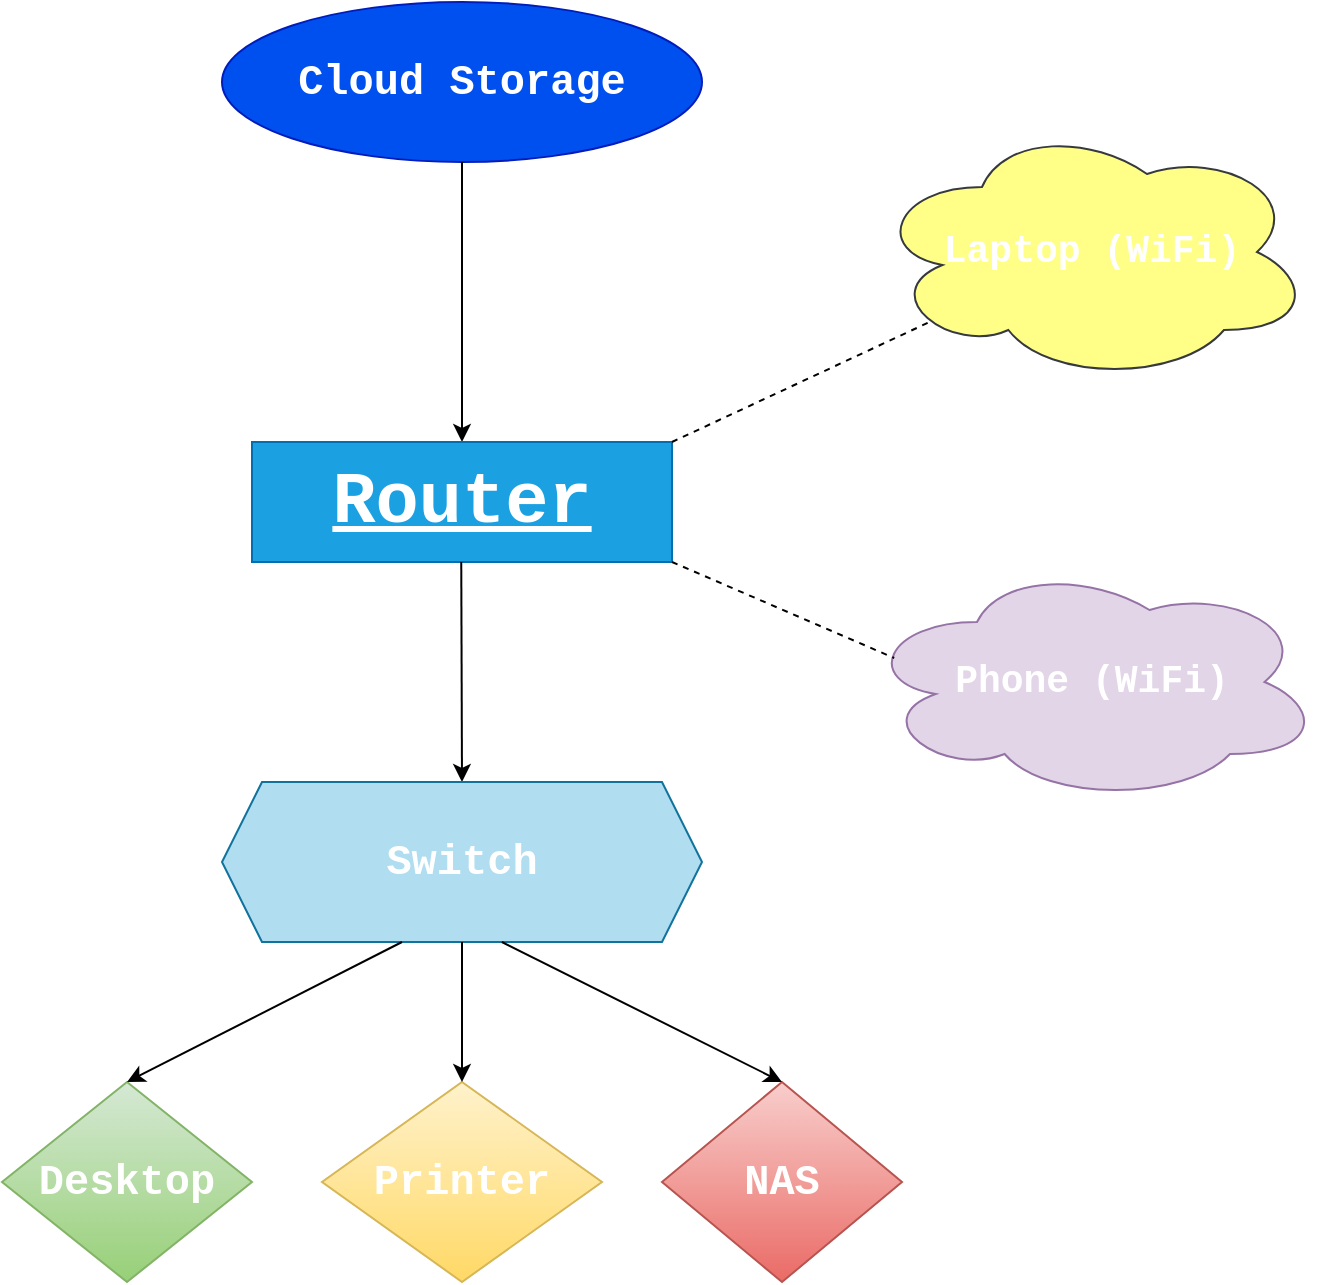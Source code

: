 <mxfile version="28.1.1">
  <diagram name="SOHO_Network_Diagram" id="f1jyXCz8j77_JTLHm1K7">
    <mxGraphModel dx="872" dy="743" grid="1" gridSize="10" guides="1" tooltips="1" connect="1" arrows="1" fold="1" page="1" pageScale="1" pageWidth="850" pageHeight="1100" background="light-dark(#FFFFFF,#000000)" math="0" shadow="0">
      <root>
        <mxCell id="0" />
        <mxCell id="1" parent="0" />
        <mxCell id="oZtGOqy6ybYVbeEz0A0h-1" value="Cloud Storage" style="ellipse;whiteSpace=wrap;html=1;fillColor=#0050ef;fontColor=light-dark(#FFFFFF,#000044);strokeColor=#001DBC;fontStyle=1;fontSize=21;fontFamily=Courier New;" parent="1" vertex="1">
          <mxGeometry x="280" y="10" width="240" height="80" as="geometry" />
        </mxCell>
        <mxCell id="oZtGOqy6ybYVbeEz0A0h-2" value="" style="endArrow=classic;html=1;rounded=0;exitX=0.5;exitY=1;exitDx=0;exitDy=0;entryX=0.5;entryY=0;entryDx=0;entryDy=0;entryPerimeter=0;" parent="1" source="oZtGOqy6ybYVbeEz0A0h-1" target="oZtGOqy6ybYVbeEz0A0h-3" edge="1">
          <mxGeometry width="50" height="50" relative="1" as="geometry">
            <mxPoint x="400" y="100" as="sourcePoint" />
            <mxPoint x="399.5" y="220" as="targetPoint" />
          </mxGeometry>
        </mxCell>
        <mxCell id="oZtGOqy6ybYVbeEz0A0h-3" value="Router" style="rounded=0;whiteSpace=wrap;html=1;fillColor=#1ba1e2;fontColor=light-dark(#FFFFFF,#000044);strokeColor=#006EAF;fontStyle=5;fontSize=36;fontFamily=Courier New;labelBackgroundColor=none;" parent="1" vertex="1">
          <mxGeometry x="295" y="230" width="210" height="60" as="geometry" />
        </mxCell>
        <mxCell id="oZtGOqy6ybYVbeEz0A0h-6" value="" style="endArrow=classic;html=1;rounded=0;" parent="1" edge="1">
          <mxGeometry width="50" height="50" relative="1" as="geometry">
            <mxPoint x="399.63" y="290" as="sourcePoint" />
            <mxPoint x="400" y="400" as="targetPoint" />
          </mxGeometry>
        </mxCell>
        <mxCell id="oZtGOqy6ybYVbeEz0A0h-8" value="Switch" style="shape=hexagon;perimeter=hexagonPerimeter2;whiteSpace=wrap;html=1;fixedSize=1;fillColor=#b1ddf0;strokeColor=#10739e;fontStyle=1;fontSize=21;fontFamily=Courier New;fontColor=light-dark(#FFFFFF,#000044);" parent="1" vertex="1">
          <mxGeometry x="280" y="400" width="240" height="80" as="geometry" />
        </mxCell>
        <mxCell id="oZtGOqy6ybYVbeEz0A0h-9" value="Desktop" style="rhombus;whiteSpace=wrap;html=1;fillColor=#d5e8d4;strokeColor=#82b366;gradientColor=#97d077;fontStyle=1;fontSize=21;fontFamily=Courier New;fontColor=light-dark(#FFFFFF,#000044);" parent="1" vertex="1">
          <mxGeometry x="170" y="550" width="125" height="100" as="geometry" />
        </mxCell>
        <mxCell id="oZtGOqy6ybYVbeEz0A0h-10" value="Printer" style="rhombus;whiteSpace=wrap;html=1;fillColor=#fff2cc;gradientColor=#ffd966;strokeColor=#d6b656;fontStyle=1;fontSize=21;fontFamily=Courier New;fontColor=light-dark(#FFFFFF,#000044);" parent="1" vertex="1">
          <mxGeometry x="330" y="550" width="140" height="100" as="geometry" />
        </mxCell>
        <mxCell id="oZtGOqy6ybYVbeEz0A0h-11" value="NAS" style="rhombus;whiteSpace=wrap;html=1;fillColor=#f8cecc;gradientColor=#ea6b66;strokeColor=#b85450;fontStyle=1;fontSize=21;fontFamily=Courier New;fontColor=light-dark(#FFFFFF,#000044);" parent="1" vertex="1">
          <mxGeometry x="500" y="550" width="120" height="100" as="geometry" />
        </mxCell>
        <mxCell id="zuVl2yUO0lz9OO7izSzA-1" value="" style="endArrow=classic;html=1;rounded=0;entryX=0.5;entryY=0;entryDx=0;entryDy=0;exitX=0.375;exitY=1;exitDx=0;exitDy=0;" parent="1" source="oZtGOqy6ybYVbeEz0A0h-8" target="oZtGOqy6ybYVbeEz0A0h-9" edge="1">
          <mxGeometry width="50" height="50" relative="1" as="geometry">
            <mxPoint x="400" y="410" as="sourcePoint" />
            <mxPoint x="450" y="360" as="targetPoint" />
          </mxGeometry>
        </mxCell>
        <mxCell id="rQ15lWNI6rLiy8nBYULt-1" value="" style="endArrow=classic;html=1;rounded=0;entryX=0.5;entryY=0;entryDx=0;entryDy=0;exitX=0.5;exitY=1;exitDx=0;exitDy=0;" parent="1" source="oZtGOqy6ybYVbeEz0A0h-8" target="oZtGOqy6ybYVbeEz0A0h-10" edge="1">
          <mxGeometry width="50" height="50" relative="1" as="geometry">
            <mxPoint x="400" y="480" as="sourcePoint" />
            <mxPoint x="480" y="610" as="targetPoint" />
          </mxGeometry>
        </mxCell>
        <mxCell id="rQ15lWNI6rLiy8nBYULt-2" value="" style="endArrow=classic;html=1;rounded=0;entryX=0.5;entryY=0;entryDx=0;entryDy=0;exitX=0.583;exitY=1;exitDx=0;exitDy=0;exitPerimeter=0;" parent="1" source="oZtGOqy6ybYVbeEz0A0h-8" target="oZtGOqy6ybYVbeEz0A0h-11" edge="1">
          <mxGeometry width="50" height="50" relative="1" as="geometry">
            <mxPoint x="450" y="350" as="sourcePoint" />
            <mxPoint x="500" y="300" as="targetPoint" />
          </mxGeometry>
        </mxCell>
        <mxCell id="rQ15lWNI6rLiy8nBYULt-3" value="Laptop (WiFi)" style="ellipse;shape=cloud;whiteSpace=wrap;html=1;fillColor=#ffff88;strokeColor=#36393d;fontStyle=1;fontSize=19;fontFamily=Courier New;fontColor=light-dark(#FFFFFF,#4B54DA);" parent="1" vertex="1">
          <mxGeometry x="605" y="70" width="220" height="130" as="geometry" />
        </mxCell>
        <mxCell id="rQ15lWNI6rLiy8nBYULt-4" value="Phone (WiFi)" style="ellipse;shape=cloud;whiteSpace=wrap;html=1;fillColor=#e1d5e7;strokeColor=#9673a6;fontStyle=1;fontSize=19;fontFamily=Courier New;fontColor=light-dark(#FFFFFF,#4B54DA);" parent="1" vertex="1">
          <mxGeometry x="600" y="290" width="230" height="120" as="geometry" />
        </mxCell>
        <mxCell id="rQ15lWNI6rLiy8nBYULt-5" value="" style="endArrow=none;dashed=1;html=1;rounded=0;entryX=0.13;entryY=0.77;entryDx=0;entryDy=0;entryPerimeter=0;exitX=1;exitY=0;exitDx=0;exitDy=0;" parent="1" source="oZtGOqy6ybYVbeEz0A0h-3" target="rQ15lWNI6rLiy8nBYULt-3" edge="1">
          <mxGeometry width="50" height="50" relative="1" as="geometry">
            <mxPoint x="520" y="220" as="sourcePoint" />
            <mxPoint x="510" y="230" as="targetPoint" />
          </mxGeometry>
        </mxCell>
        <mxCell id="rQ15lWNI6rLiy8nBYULt-6" value="" style="endArrow=none;dashed=1;html=1;rounded=0;entryX=0.07;entryY=0.4;entryDx=0;entryDy=0;entryPerimeter=0;exitX=1;exitY=1;exitDx=0;exitDy=0;" parent="1" source="oZtGOqy6ybYVbeEz0A0h-3" target="rQ15lWNI6rLiy8nBYULt-4" edge="1">
          <mxGeometry width="50" height="50" relative="1" as="geometry">
            <mxPoint x="510" y="290" as="sourcePoint" />
            <mxPoint x="510" y="230" as="targetPoint" />
          </mxGeometry>
        </mxCell>
      </root>
    </mxGraphModel>
  </diagram>
</mxfile>
